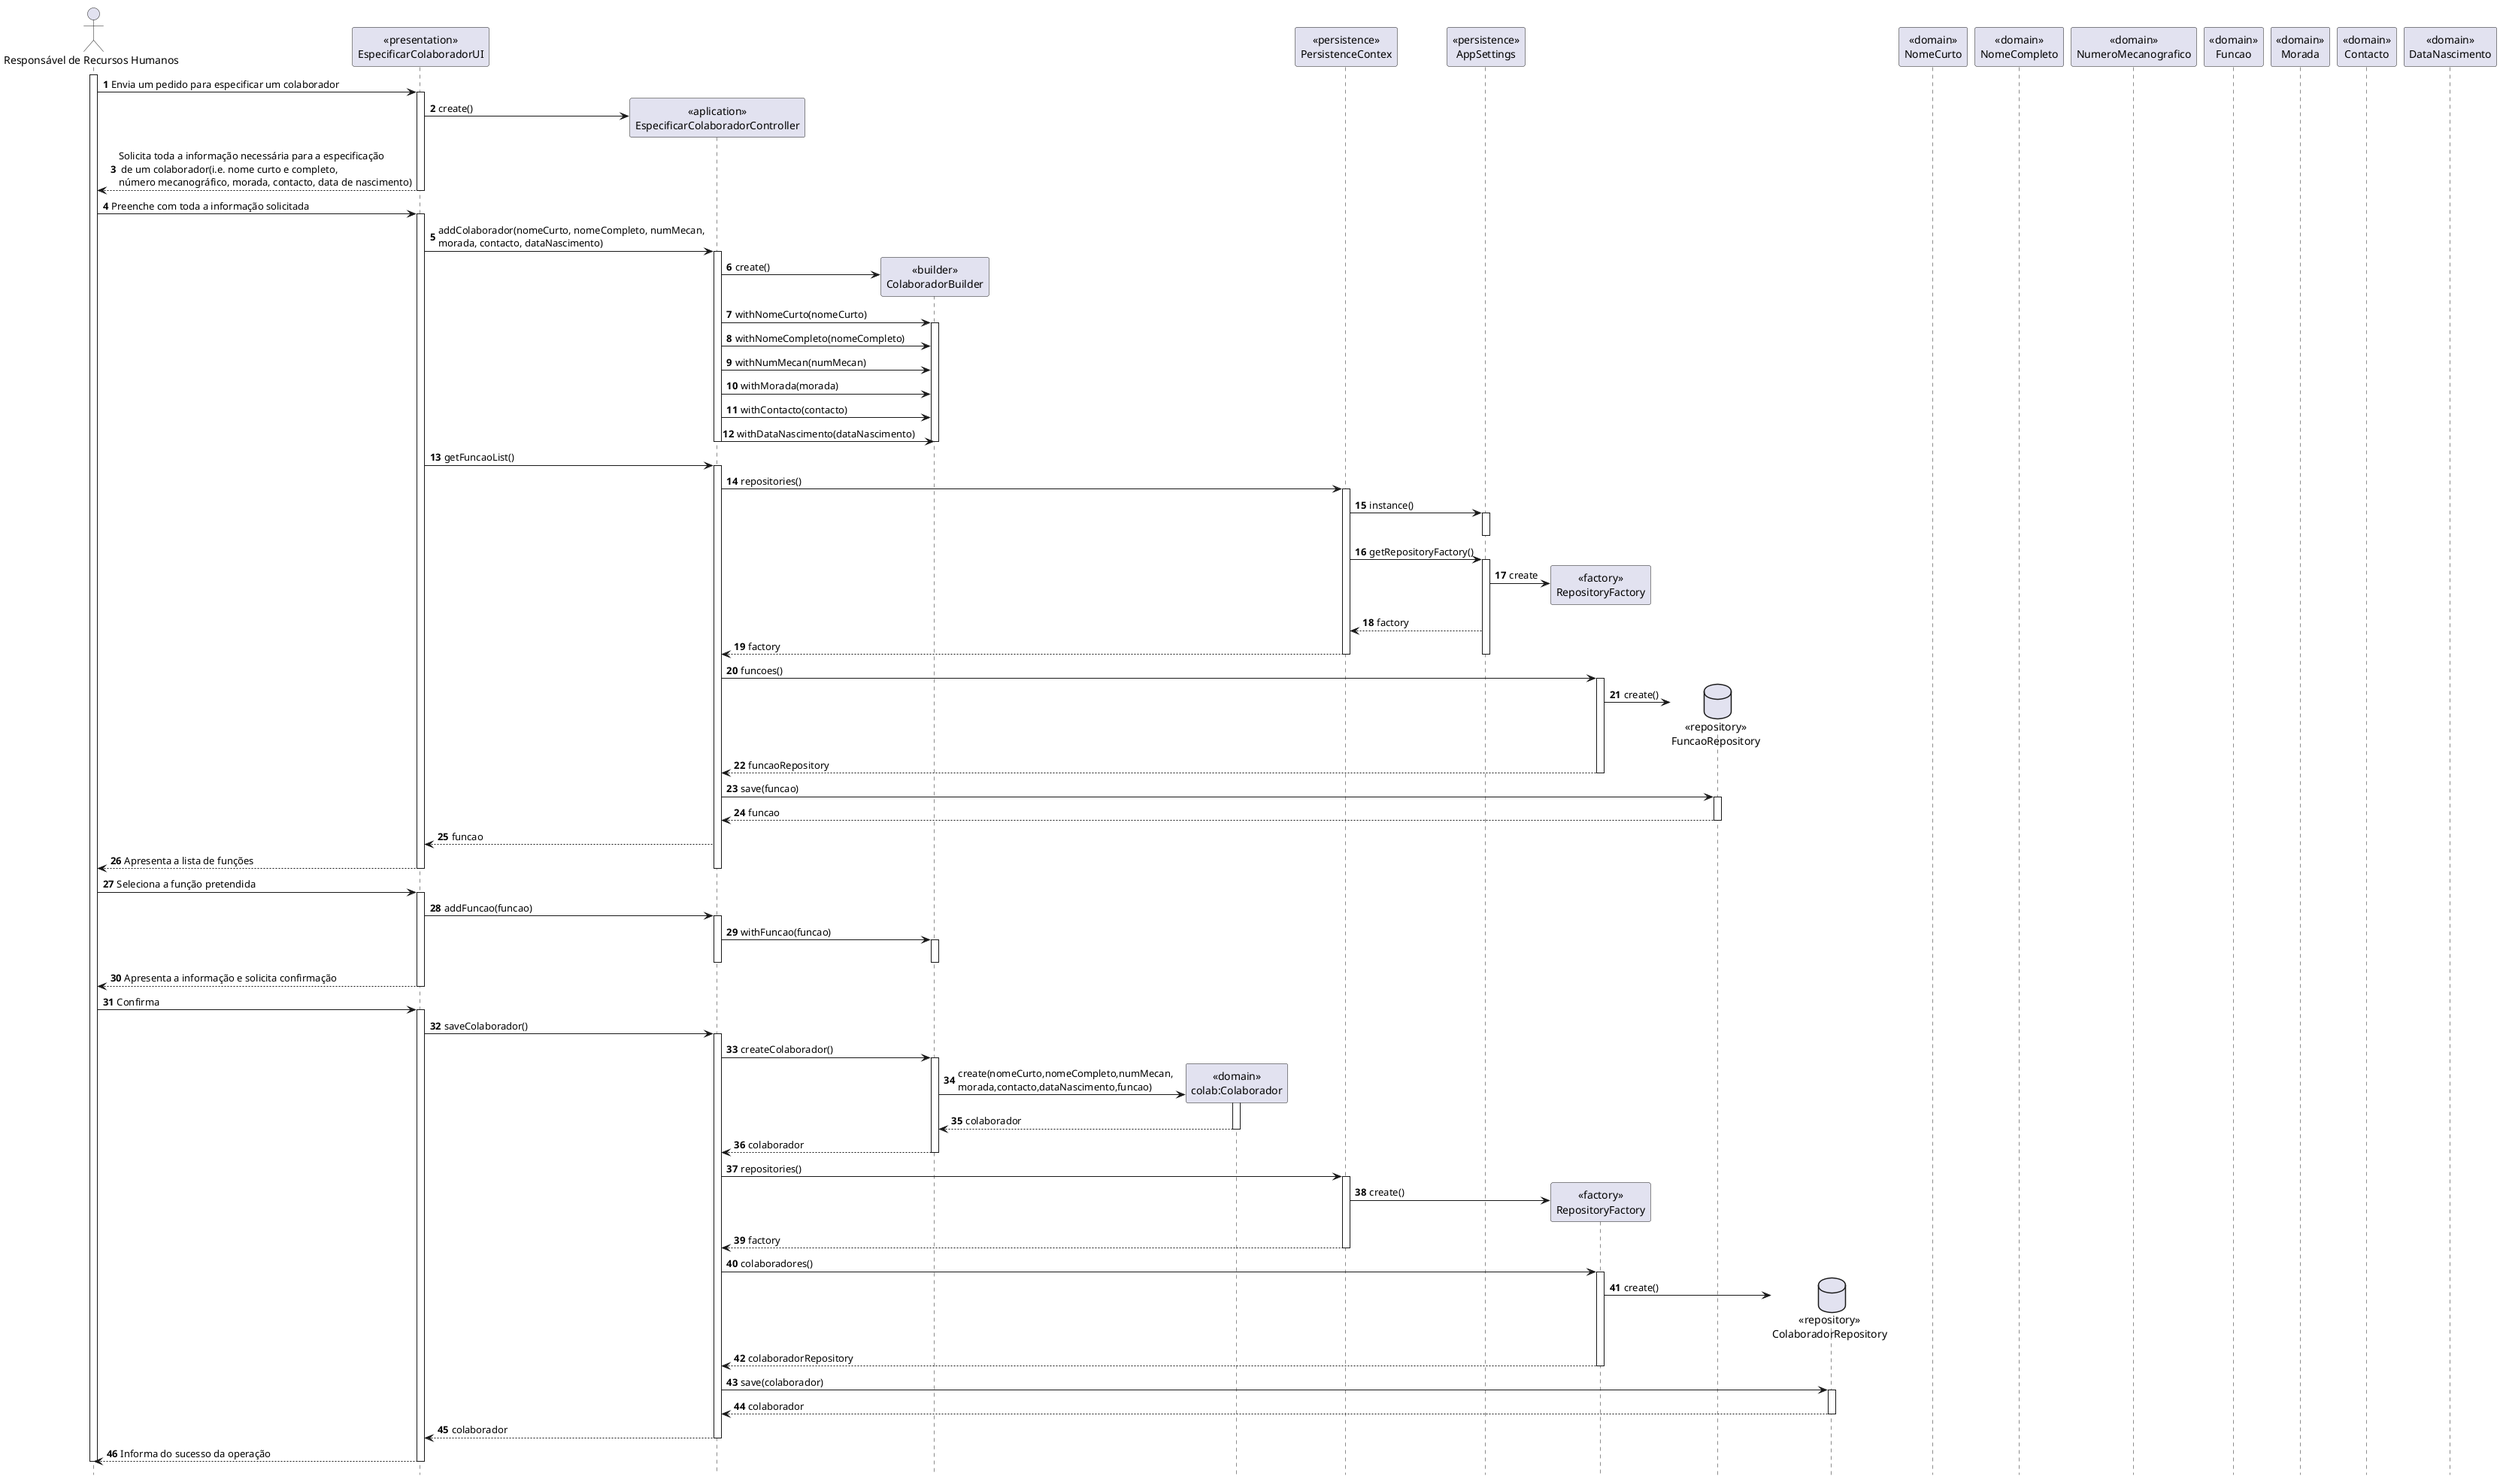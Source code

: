 @startuml
autonumber
hide footbox

actor "Responsável de Recursos Humanos" as RRH

participant "<<presentation>>\nEspecificarColaboradorUI" as UI
participant "<<aplication>>\nEspecificarColaboradorController" as CTRL
participant "<<builder>>\nColaboradorBuilder" as CB
participant "<<domain>>\ncolab:Colaborador" as COLAB
participant "<<persistence>>\nPersistenceContex" as PC
participant "<<persistence>>\nAppSettings" as AS
participant "<<factory>>\nRepositoryFactory" as RF
database "<<repository>>\nFuncaoRepository" as FR
database "<<repository>>\nColaboradorRepository" as CR

participant "<<domain>>\nNomeCurto" as NCURTO
participant "<<domain>>\nNomeCompleto" as NCOMP
participant "<<domain>>\nNumeroMecanografico" as NM
participant "<<domain>>\nFuncao" as F
participant "<<domain>>\nMorada" as M
participant "<<domain>>\nContacto" as C
participant "<<domain>>\nDataNascimento" as DN

activate RRH

RRH-> UI : Envia um pedido para especificar um colaborador
activate UI

UI-> CTRL** : create()

UI --> RRH: Solicita toda a informação necessária para a especificação\n de um colaborador(i.e. nome curto e completo, \nnúmero mecanográfico, morada, contacto, data de nascimento)

deactivate UI
RRH-> UI : Preenche com toda a informação solicitada
activate UI
UI-> CTRL : addColaborador(nomeCurto, nomeCompleto, numMecan,\nmorada, contacto, dataNascimento)
activate CTRL

CTRL-> CB** : create()
CTRL-> CB : withNomeCurto(nomeCurto)
activate CB
CTRL-> CB : withNomeCompleto(nomeCompleto)
CTRL-> CB : withNumMecan(numMecan)
CTRL-> CB : withMorada(morada)
CTRL-> CB : withContacto(contacto)
CTRL-> CB : withDataNascimento(dataNascimento)
deactivate CB
deactivate CTRL

UI-> CTRL : getFuncaoList()
activate CTRL
CTRL-> PC: repositories()
activate PC
PC-> AS : instance()
activate AS
deactivate AS
PC -> AS : getRepositoryFactory()
activate AS

AS -> RF** : create
AS --> PC : factory
PC --> CTRL : factory
deactivate AS
deactivate PC

CTRL-> RF : funcoes()
activate RF
RF-> FR** : create()
RF--> CTRL : funcaoRepository
deactivate RF

CTRL -> FR : save(funcao)
activate FR
FR --> CTRL : funcao
deactivate FR
CTRL --> UI : funcao


UI --> RRH: Apresenta a lista de funções
deactivate UI
deactivate CTRL


RRH-> UI : Seleciona a função pretendida
activate UI

UI-> CTRL : addFuncao(funcao)
activate CTRL
CTRL-> CB : withFuncao(funcao)
activate CB
deactivate CB
deactivate CTRL

UI --> RRH: Apresenta a informação e solicita confirmação
deactivate UI

deactivate UI
RRH-> UI : Confirma
activate UI

UI-> CTRL : saveColaborador()
activate CTRL

CTRL-> CB : createColaborador()
activate CB
CB-> COLAB** : create(nomeCurto,nomeCompleto,numMecan,\nmorada,contacto,dataNascimento,funcao)

activate COLAB
COLAB --> CB : colaborador
deactivate COLAB
CB --> CTRL : colaborador
deactivate CB

CTRL-> PC: repositories()
activate PC
PC-> RF** : create()
PC--> CTRL : factory
deactivate PC

CTRL-> RF : colaboradores()
activate RF
RF-> CR** : create()
RF--> CTRL : colaboradorRepository
deactivate RF

CTRL-> CR : save(colaborador)
activate CR
CR --> CTRL : colaborador
deactivate CR
CTRL --> UI : colaborador
deactivate CTRL

UI --> RRH: Informa do sucesso da operação
deactivate UI
deactivate RRH

@enduml